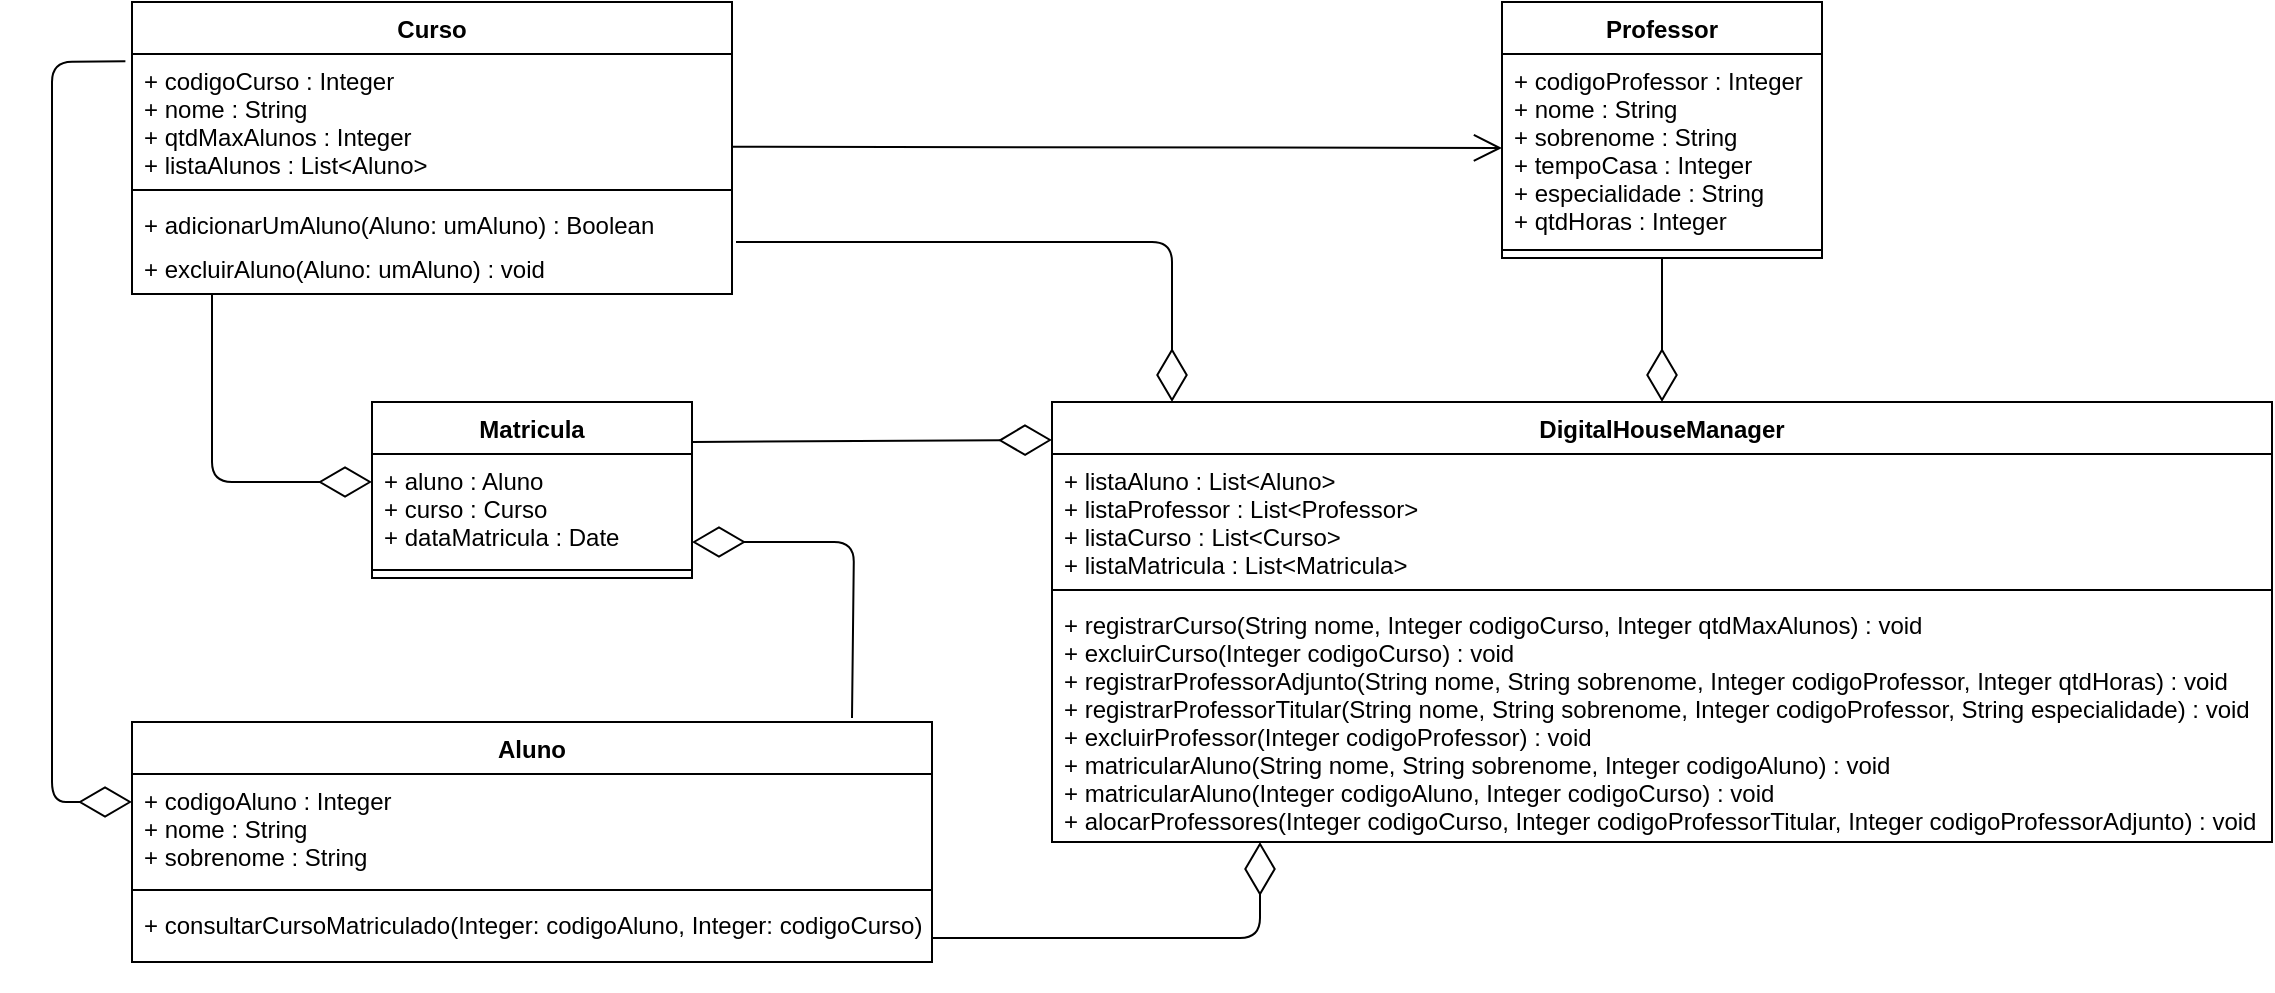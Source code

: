 <mxfile version="12.5.1" type="device"><diagram name="Page-1" id="929967ad-93f9-6ef4-fab6-5d389245f69c"><mxGraphModel dx="1319" dy="677" grid="1" gridSize="10" guides="1" tooltips="1" connect="1" arrows="1" fold="1" page="1" pageScale="1.5" pageWidth="1169" pageHeight="826" background="none" math="0" shadow="0"><root><mxCell id="0" style=";html=1;"/><mxCell id="1" style=";html=1;" parent="0"/><mxCell id="OvqfSGq8UZV-roa41MrN-1" value="Curso" style="swimlane;fontStyle=1;align=center;verticalAlign=top;childLayout=stackLayout;horizontal=1;startSize=26;horizontalStack=0;resizeParent=1;resizeParentMax=0;resizeLast=0;collapsible=1;marginBottom=0;" vertex="1" parent="1"><mxGeometry x="80" y="40" width="300" height="146" as="geometry"><mxRectangle x="40" y="40" width="70" height="26" as="alternateBounds"/></mxGeometry></mxCell><mxCell id="OvqfSGq8UZV-roa41MrN-5" value="+ codigoCurso : Integer&#10;+ nome : String&#10;+ qtdMaxAlunos : Integer&#10;+ listaAlunos : List&lt;Aluno&gt;" style="text;strokeColor=none;fillColor=none;align=left;verticalAlign=top;spacingLeft=4;spacingRight=4;overflow=hidden;rotatable=0;points=[[0,0.5],[1,0.5]];portConstraint=eastwest;" vertex="1" parent="OvqfSGq8UZV-roa41MrN-1"><mxGeometry y="26" width="300" height="64" as="geometry"/></mxCell><mxCell id="OvqfSGq8UZV-roa41MrN-3" value="" style="line;strokeWidth=1;fillColor=none;align=left;verticalAlign=middle;spacingTop=-1;spacingLeft=3;spacingRight=3;rotatable=0;labelPosition=right;points=[];portConstraint=eastwest;" vertex="1" parent="OvqfSGq8UZV-roa41MrN-1"><mxGeometry y="90" width="300" height="8" as="geometry"/></mxCell><mxCell id="OvqfSGq8UZV-roa41MrN-4" value="+ adicionarUmAluno(Aluno: umAluno) : Boolean" style="text;strokeColor=none;fillColor=none;align=left;verticalAlign=top;spacingLeft=4;spacingRight=4;overflow=hidden;rotatable=0;points=[[0,0.5],[1,0.5]];portConstraint=eastwest;" vertex="1" parent="OvqfSGq8UZV-roa41MrN-1"><mxGeometry y="98" width="300" height="22" as="geometry"/></mxCell><mxCell id="OvqfSGq8UZV-roa41MrN-2" value="+ excluirAluno(Aluno: umAluno) : void" style="text;strokeColor=none;fillColor=none;align=left;verticalAlign=top;spacingLeft=4;spacingRight=4;overflow=hidden;rotatable=0;points=[[0,0.5],[1,0.5]];portConstraint=eastwest;" vertex="1" parent="OvqfSGq8UZV-roa41MrN-1"><mxGeometry y="120" width="300" height="26" as="geometry"/></mxCell><mxCell id="OvqfSGq8UZV-roa41MrN-8" value="Professor" style="swimlane;fontStyle=1;align=center;verticalAlign=top;childLayout=stackLayout;horizontal=1;startSize=26;horizontalStack=0;resizeParent=1;resizeParentMax=0;resizeLast=0;collapsible=1;marginBottom=0;" vertex="1" parent="1"><mxGeometry x="765" y="40" width="160" height="128" as="geometry"/></mxCell><mxCell id="OvqfSGq8UZV-roa41MrN-9" value="+ codigoProfessor : Integer&#10;+ nome : String&#10;+ sobrenome : String&#10;+ tempoCasa : Integer&#10;+ especialidade : String&#10;+ qtdHoras : Integer&#10;&#10;" style="text;strokeColor=none;fillColor=none;align=left;verticalAlign=top;spacingLeft=4;spacingRight=4;overflow=hidden;rotatable=0;points=[[0,0.5],[1,0.5]];portConstraint=eastwest;" vertex="1" parent="OvqfSGq8UZV-roa41MrN-8"><mxGeometry y="26" width="160" height="94" as="geometry"/></mxCell><mxCell id="OvqfSGq8UZV-roa41MrN-10" value="" style="line;strokeWidth=1;fillColor=none;align=left;verticalAlign=middle;spacingTop=-1;spacingLeft=3;spacingRight=3;rotatable=0;labelPosition=right;points=[];portConstraint=eastwest;" vertex="1" parent="OvqfSGq8UZV-roa41MrN-8"><mxGeometry y="120" width="160" height="8" as="geometry"/></mxCell><mxCell id="OvqfSGq8UZV-roa41MrN-12" value="Matricula" style="swimlane;fontStyle=1;align=center;verticalAlign=top;childLayout=stackLayout;horizontal=1;startSize=26;horizontalStack=0;resizeParent=1;resizeParentMax=0;resizeLast=0;collapsible=1;marginBottom=0;" vertex="1" parent="1"><mxGeometry x="200" y="240" width="160" height="88" as="geometry"/></mxCell><mxCell id="OvqfSGq8UZV-roa41MrN-13" value="+ aluno : Aluno&#10;+ curso : Curso&#10;+ dataMatricula : Date" style="text;strokeColor=none;fillColor=none;align=left;verticalAlign=top;spacingLeft=4;spacingRight=4;overflow=hidden;rotatable=0;points=[[0,0.5],[1,0.5]];portConstraint=eastwest;" vertex="1" parent="OvqfSGq8UZV-roa41MrN-12"><mxGeometry y="26" width="160" height="54" as="geometry"/></mxCell><mxCell id="OvqfSGq8UZV-roa41MrN-14" value="" style="line;strokeWidth=1;fillColor=none;align=left;verticalAlign=middle;spacingTop=-1;spacingLeft=3;spacingRight=3;rotatable=0;labelPosition=right;points=[];portConstraint=eastwest;" vertex="1" parent="OvqfSGq8UZV-roa41MrN-12"><mxGeometry y="80" width="160" height="8" as="geometry"/></mxCell><mxCell id="OvqfSGq8UZV-roa41MrN-16" value="Aluno" style="swimlane;fontStyle=1;align=center;verticalAlign=top;childLayout=stackLayout;horizontal=1;startSize=26;horizontalStack=0;resizeParent=1;resizeParentMax=0;resizeLast=0;collapsible=1;marginBottom=0;" vertex="1" parent="1"><mxGeometry x="80" y="400" width="400" height="120" as="geometry"/></mxCell><mxCell id="OvqfSGq8UZV-roa41MrN-17" value="+ codigoAluno : Integer&#10;+ nome : String&#10;+ sobrenome : String" style="text;strokeColor=none;fillColor=none;align=left;verticalAlign=top;spacingLeft=4;spacingRight=4;overflow=hidden;rotatable=0;points=[[0,0.5],[1,0.5]];portConstraint=eastwest;" vertex="1" parent="OvqfSGq8UZV-roa41MrN-16"><mxGeometry y="26" width="400" height="54" as="geometry"/></mxCell><mxCell id="OvqfSGq8UZV-roa41MrN-18" value="" style="line;strokeWidth=1;fillColor=none;align=left;verticalAlign=middle;spacingTop=-1;spacingLeft=3;spacingRight=3;rotatable=0;labelPosition=right;points=[];portConstraint=eastwest;" vertex="1" parent="OvqfSGq8UZV-roa41MrN-16"><mxGeometry y="80" width="400" height="8" as="geometry"/></mxCell><mxCell id="OvqfSGq8UZV-roa41MrN-19" value="+ consultarCursoMatriculado(Integer: codigoAluno, Integer: codigoCurso)" style="text;strokeColor=none;fillColor=none;align=left;verticalAlign=top;spacingLeft=4;spacingRight=4;overflow=hidden;rotatable=0;points=[[0,0.5],[1,0.5]];portConstraint=eastwest;" vertex="1" parent="OvqfSGq8UZV-roa41MrN-16"><mxGeometry y="88" width="400" height="32" as="geometry"/></mxCell><mxCell id="OvqfSGq8UZV-roa41MrN-20" value="DigitalHouseManager" style="swimlane;fontStyle=1;align=center;verticalAlign=top;childLayout=stackLayout;horizontal=1;startSize=26;horizontalStack=0;resizeParent=1;resizeParentMax=0;resizeLast=0;collapsible=1;marginBottom=0;" vertex="1" parent="1"><mxGeometry x="540" y="240" width="610" height="220" as="geometry"/></mxCell><mxCell id="OvqfSGq8UZV-roa41MrN-21" value="+ listaAluno : List&lt;Aluno&gt;&#10;+ listaProfessor : List&lt;Professor&gt;&#10;+ listaCurso : List&lt;Curso&gt;&#10;+ listaMatricula : List&lt;Matricula&gt;" style="text;strokeColor=none;fillColor=none;align=left;verticalAlign=top;spacingLeft=4;spacingRight=4;overflow=hidden;rotatable=0;points=[[0,0.5],[1,0.5]];portConstraint=eastwest;" vertex="1" parent="OvqfSGq8UZV-roa41MrN-20"><mxGeometry y="26" width="610" height="64" as="geometry"/></mxCell><mxCell id="OvqfSGq8UZV-roa41MrN-22" value="" style="line;strokeWidth=1;fillColor=none;align=left;verticalAlign=middle;spacingTop=-1;spacingLeft=3;spacingRight=3;rotatable=0;labelPosition=right;points=[];portConstraint=eastwest;" vertex="1" parent="OvqfSGq8UZV-roa41MrN-20"><mxGeometry y="90" width="610" height="8" as="geometry"/></mxCell><mxCell id="OvqfSGq8UZV-roa41MrN-23" value="+ registrarCurso(String nome, Integer codigoCurso, Integer qtdMaxAlunos) : void&#10;+ excluirCurso(Integer codigoCurso) : void&#10;+ registrarProfessorAdjunto(String nome, String sobrenome, Integer codigoProfessor, Integer qtdHoras) : void&#10;+ registrarProfessorTitular(String nome, String sobrenome, Integer codigoProfessor, String especialidade) : void&#10;+ excluirProfessor(Integer codigoProfessor) : void&#10;+ matricularAluno(String nome, String sobrenome, Integer codigoAluno) : void&#10;+ matricularAluno(Integer codigoAluno, Integer codigoCurso) : void&#10;+ alocarProfessores(Integer codigoCurso, Integer codigoProfessorTitular, Integer codigoProfessorAdjunto) : void" style="text;strokeColor=none;fillColor=none;align=left;verticalAlign=top;spacingLeft=4;spacingRight=4;overflow=hidden;rotatable=0;points=[[0,0.5],[1,0.5]];portConstraint=eastwest;" vertex="1" parent="OvqfSGq8UZV-roa41MrN-20"><mxGeometry y="98" width="610" height="122" as="geometry"/></mxCell><mxCell id="OvqfSGq8UZV-roa41MrN-31" value="" style="endArrow=diamondThin;endFill=0;endSize=24;html=1;exitX=-0.011;exitY=0.057;exitDx=0;exitDy=0;exitPerimeter=0;" edge="1" parent="1" source="OvqfSGq8UZV-roa41MrN-5"><mxGeometry width="160" relative="1" as="geometry"><mxPoint x="-80" y="440" as="sourcePoint"/><mxPoint x="80" y="440" as="targetPoint"/><Array as="points"><mxPoint x="40" y="70"/><mxPoint x="40" y="250"/><mxPoint x="40" y="440"/></Array></mxGeometry></mxCell><mxCell id="OvqfSGq8UZV-roa41MrN-32" value="" style="endArrow=diamondThin;endFill=0;endSize=24;html=1;" edge="1" parent="1"><mxGeometry width="160" relative="1" as="geometry"><mxPoint x="120" y="186" as="sourcePoint"/><mxPoint x="200" y="280" as="targetPoint"/><Array as="points"><mxPoint x="120" y="280"/></Array></mxGeometry></mxCell><mxCell id="OvqfSGq8UZV-roa41MrN-34" value="" style="endArrow=diamondThin;endFill=0;endSize=24;html=1;" edge="1" parent="1"><mxGeometry width="160" relative="1" as="geometry"><mxPoint x="382" y="160" as="sourcePoint"/><mxPoint x="600" y="240" as="targetPoint"/><Array as="points"><mxPoint x="510" y="160"/><mxPoint x="600" y="160"/></Array></mxGeometry></mxCell><mxCell id="OvqfSGq8UZV-roa41MrN-36" value="" style="endArrow=diamondThin;endFill=0;endSize=24;html=1;" edge="1" parent="1"><mxGeometry width="160" relative="1" as="geometry"><mxPoint x="440" y="398" as="sourcePoint"/><mxPoint x="360" y="310" as="targetPoint"/><Array as="points"><mxPoint x="441" y="310"/></Array></mxGeometry></mxCell><mxCell id="OvqfSGq8UZV-roa41MrN-37" value="" style="endArrow=diamondThin;endFill=0;endSize=24;html=1;" edge="1" parent="1"><mxGeometry width="160" relative="1" as="geometry"><mxPoint x="480" y="508" as="sourcePoint"/><mxPoint x="644" y="460" as="targetPoint"/><Array as="points"><mxPoint x="644" y="508"/></Array></mxGeometry></mxCell><mxCell id="OvqfSGq8UZV-roa41MrN-38" value="" style="endArrow=diamondThin;endFill=0;endSize=24;html=1;" edge="1" parent="1"><mxGeometry width="160" relative="1" as="geometry"><mxPoint x="360" y="260" as="sourcePoint"/><mxPoint x="540" y="259" as="targetPoint"/></mxGeometry></mxCell><mxCell id="OvqfSGq8UZV-roa41MrN-39" value="" style="endArrow=diamondThin;endFill=0;endSize=24;html=1;exitX=0.5;exitY=1;exitDx=0;exitDy=0;entryX=0.5;entryY=0;entryDx=0;entryDy=0;" edge="1" parent="1" source="OvqfSGq8UZV-roa41MrN-8" target="OvqfSGq8UZV-roa41MrN-20"><mxGeometry width="160" relative="1" as="geometry"><mxPoint x="765" y="200" as="sourcePoint"/><mxPoint x="925" y="200" as="targetPoint"/></mxGeometry></mxCell><mxCell id="OvqfSGq8UZV-roa41MrN-40" value="" style="endArrow=open;endFill=1;endSize=12;html=1;entryX=0;entryY=0.5;entryDx=0;entryDy=0;" edge="1" parent="1" target="OvqfSGq8UZV-roa41MrN-9"><mxGeometry width="160" relative="1" as="geometry"><mxPoint x="380" y="112.33" as="sourcePoint"/><mxPoint x="540" y="112.33" as="targetPoint"/></mxGeometry></mxCell></root></mxGraphModel></diagram></mxfile>